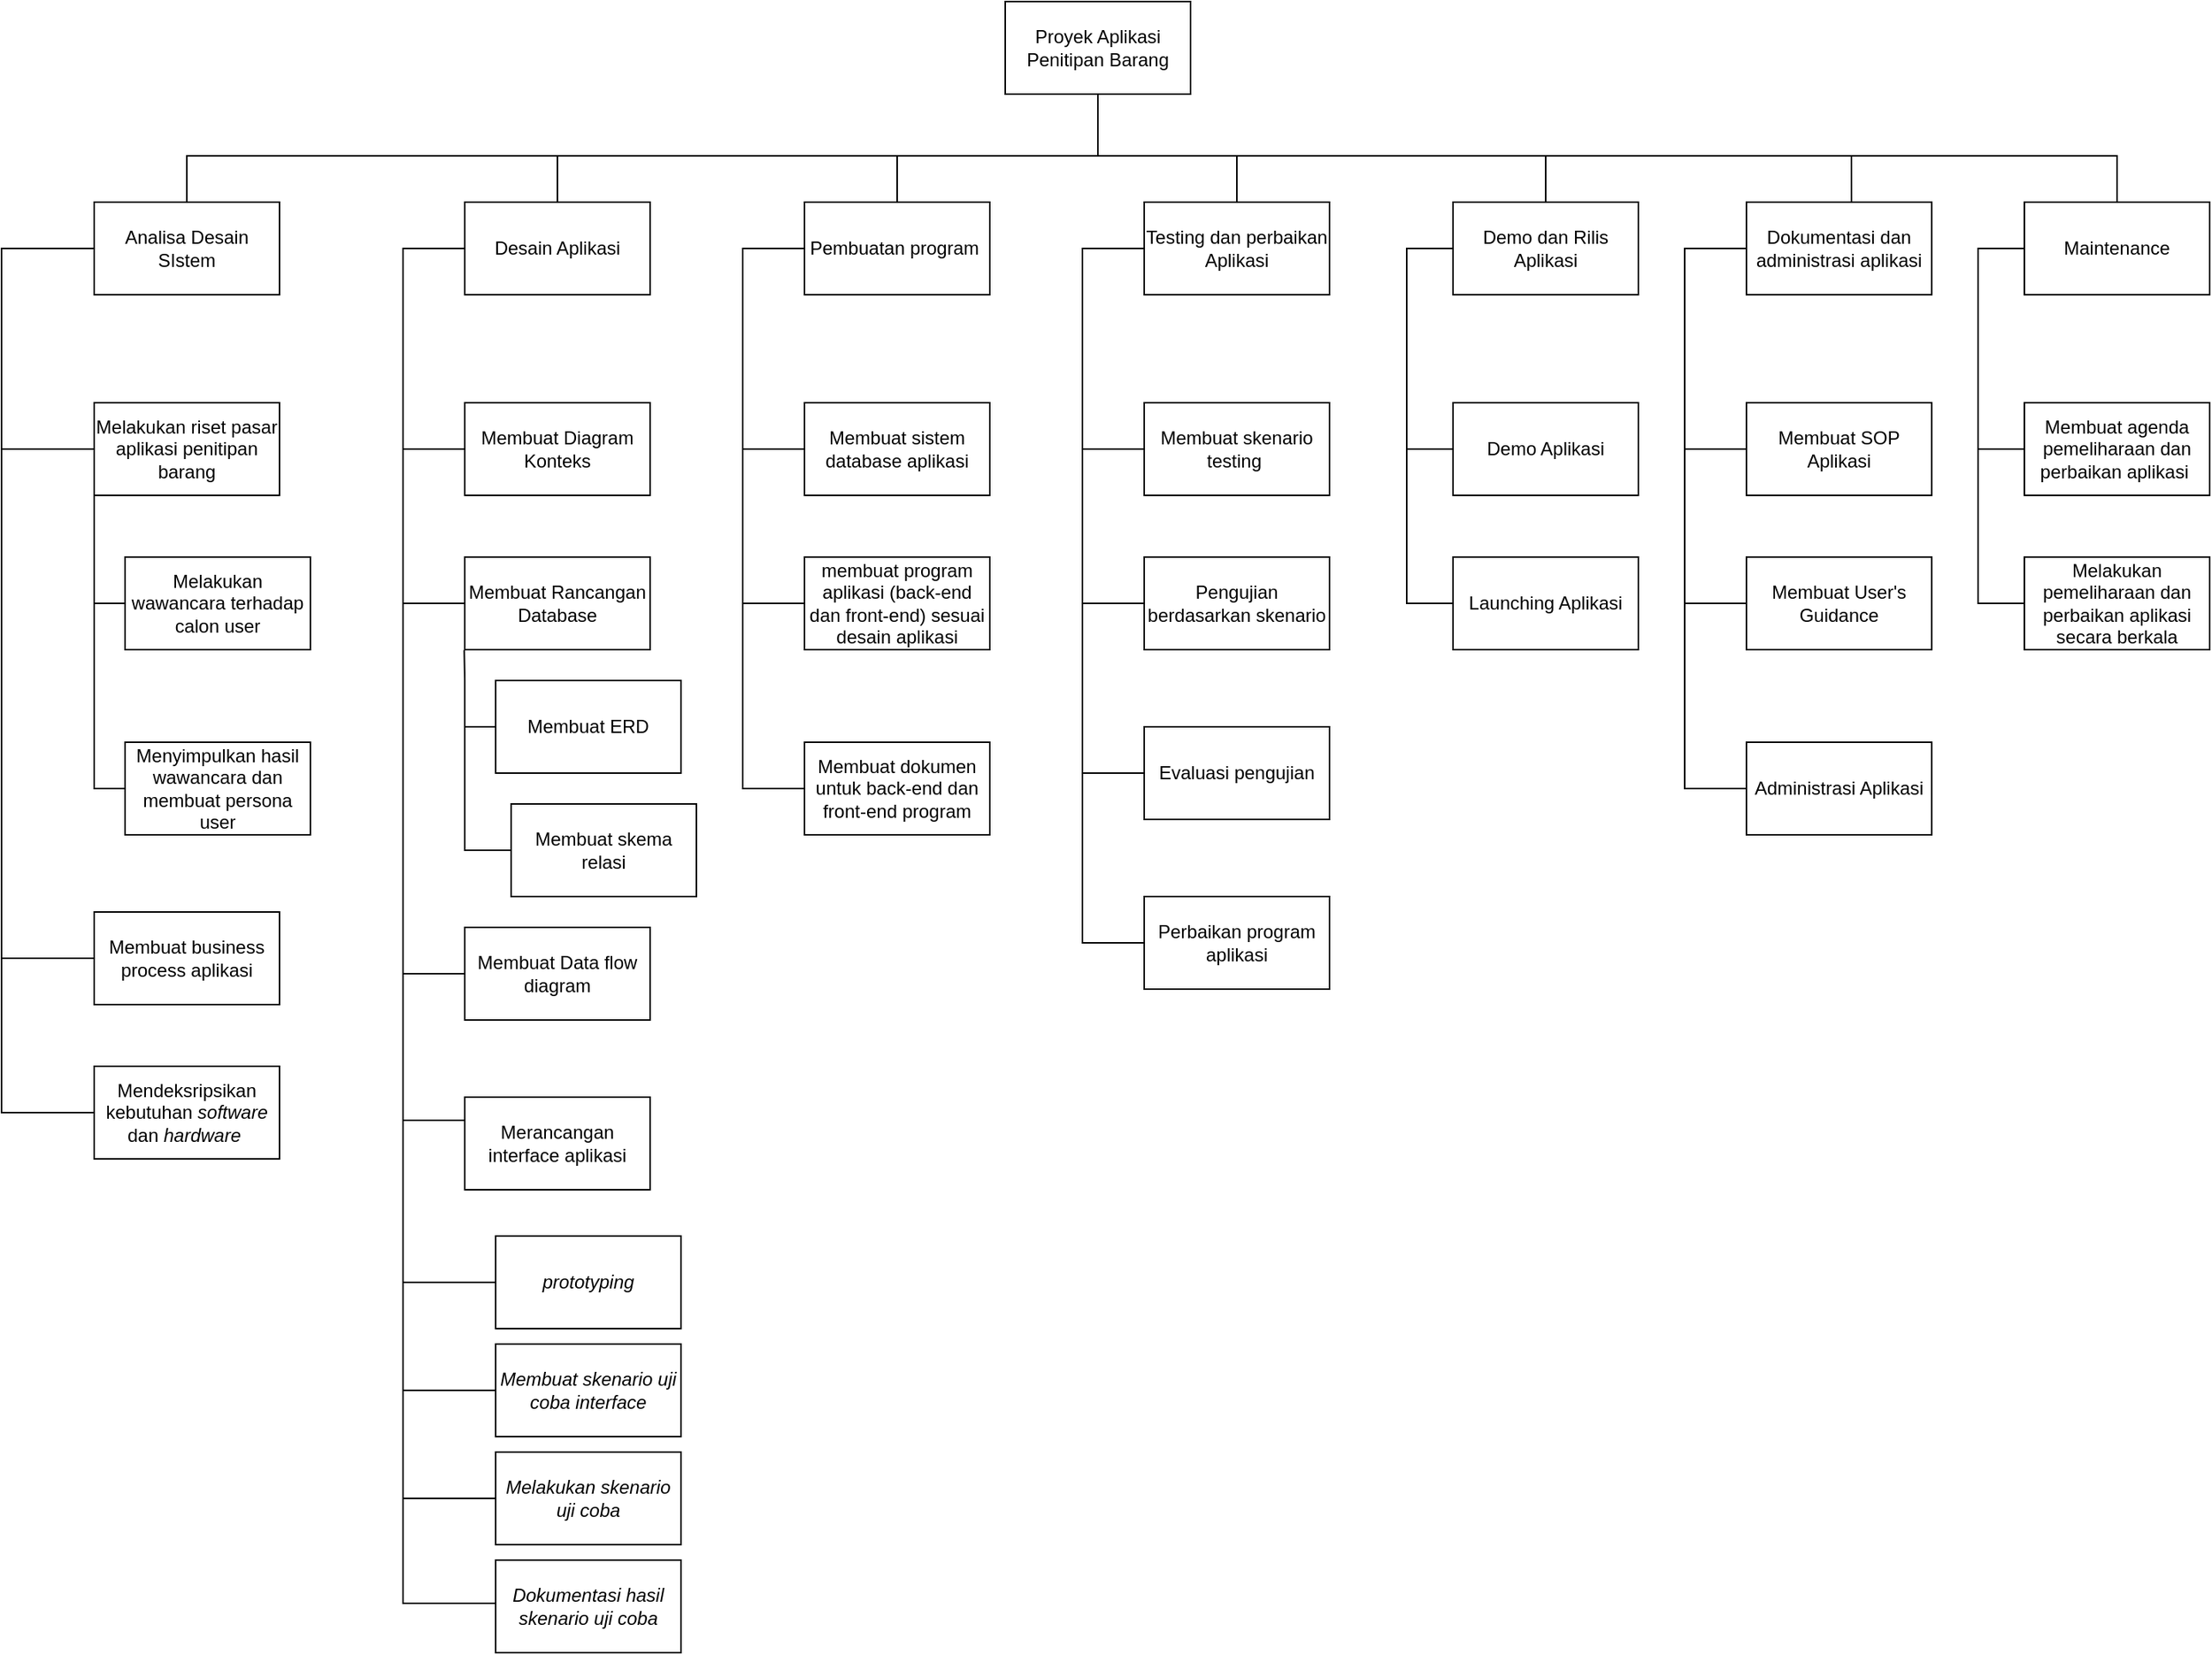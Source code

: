 <mxfile version="11.2.8" type="device" pages="1"><diagram id="cK-cBUdajxkViKrHZcuo" name="Page-1"><mxGraphModel dx="2060" dy="546" grid="1" gridSize="10" guides="1" tooltips="1" connect="1" arrows="1" fold="1" page="1" pageScale="1" pageWidth="850" pageHeight="1100" math="0" shadow="0"><root><mxCell id="0"/><mxCell id="1" parent="0"/><mxCell id="zrzX0vc5a6AIVkhoFI-c-1" value="Proyek Aplikasi Penitipan Barang" style="rounded=0;whiteSpace=wrap;html=1;" vertex="1" parent="1"><mxGeometry x="530" y="70" width="120" height="60" as="geometry"/></mxCell><mxCell id="zrzX0vc5a6AIVkhoFI-c-2" value="Analisa Desain SIstem" style="rounded=0;whiteSpace=wrap;html=1;" vertex="1" parent="1"><mxGeometry x="-60" y="200" width="120" height="60" as="geometry"/></mxCell><mxCell id="zrzX0vc5a6AIVkhoFI-c-4" value="Melakukan riset pasar aplikasi penitipan barang" style="rounded=0;whiteSpace=wrap;html=1;" vertex="1" parent="1"><mxGeometry x="-60" y="330" width="120" height="60" as="geometry"/></mxCell><mxCell id="zrzX0vc5a6AIVkhoFI-c-5" value="Melakukan wawancara terhadap calon user&lt;span style=&quot;font-family: &amp;#34;helvetica&amp;#34; , &amp;#34;arial&amp;#34; , sans-serif ; font-size: 0px ; white-space: nowrap&quot;&gt;%3CmxGraphModel%3E%3Croot%3E%3CmxCell%20id%3D%220%22%2F%3E%3CmxCell%20id%3D%221%22%20parent%3D%220%22%2F%3E%3CmxCell%20id%3D%222%22%20value%3D%22Melakukan%20riset%20pasar%20aplikasi%20penitipan%20barang%22%20style%3D%22rounded%3D0%3BwhiteSpace%3Dwrap%3Bhtml%3D1%3B%22%20vertex%3D%221%22%20parent%3D%221%22%3E%3CmxGeometry%20x%3D%22-170%22%20y%3D%22330%22%20width%3D%22120%22%20height%3D%2260%22%20as%3D%22geometry%22%2F%3E%3C%2FmxCell%3E%3C%2Froot%3E%3C%2FmxGraphModel%3E&lt;/span&gt;" style="rounded=0;whiteSpace=wrap;html=1;" vertex="1" parent="1"><mxGeometry x="-40" y="430" width="120" height="60" as="geometry"/></mxCell><mxCell id="zrzX0vc5a6AIVkhoFI-c-6" value="Menyimpulkan hasil wawancara dan membuat persona user" style="rounded=0;whiteSpace=wrap;html=1;" vertex="1" parent="1"><mxGeometry x="-40" y="550" width="120" height="60" as="geometry"/></mxCell><mxCell id="zrzX0vc5a6AIVkhoFI-c-7" value="" style="endArrow=none;html=1;entryX=0.5;entryY=1;entryDx=0;entryDy=0;exitX=0.5;exitY=0;exitDx=0;exitDy=0;rounded=0;" edge="1" parent="1" source="zrzX0vc5a6AIVkhoFI-c-2" target="zrzX0vc5a6AIVkhoFI-c-1"><mxGeometry width="50" height="50" relative="1" as="geometry"><mxPoint x="80" y="680" as="sourcePoint"/><mxPoint x="130" y="630" as="targetPoint"/><Array as="points"><mxPoint y="170"/><mxPoint x="590" y="170"/></Array></mxGeometry></mxCell><mxCell id="zrzX0vc5a6AIVkhoFI-c-9" value="" style="endArrow=none;html=1;entryX=0;entryY=0.5;entryDx=0;entryDy=0;exitX=0;exitY=0.5;exitDx=0;exitDy=0;rounded=0;" edge="1" parent="1" source="zrzX0vc5a6AIVkhoFI-c-4" target="zrzX0vc5a6AIVkhoFI-c-2"><mxGeometry width="50" height="50" relative="1" as="geometry"><mxPoint x="-150" y="370" as="sourcePoint"/><mxPoint x="-100" y="320" as="targetPoint"/><Array as="points"><mxPoint x="-120" y="360"/><mxPoint x="-120" y="300"/><mxPoint x="-120" y="230"/></Array></mxGeometry></mxCell><mxCell id="zrzX0vc5a6AIVkhoFI-c-10" value="" style="endArrow=none;html=1;exitX=0;exitY=0.5;exitDx=0;exitDy=0;rounded=0;" edge="1" parent="1" source="zrzX0vc5a6AIVkhoFI-c-5"><mxGeometry width="50" height="50" relative="1" as="geometry"><mxPoint x="-90" y="470" as="sourcePoint"/><mxPoint x="-60" y="389" as="targetPoint"/><Array as="points"><mxPoint x="-60" y="460"/></Array></mxGeometry></mxCell><mxCell id="zrzX0vc5a6AIVkhoFI-c-11" value="" style="endArrow=none;html=1;exitX=0;exitY=0.5;exitDx=0;exitDy=0;rounded=0;" edge="1" parent="1" source="zrzX0vc5a6AIVkhoFI-c-6"><mxGeometry width="50" height="50" relative="1" as="geometry"><mxPoint x="-60" y="590" as="sourcePoint"/><mxPoint x="-60" y="460" as="targetPoint"/><Array as="points"><mxPoint x="-60" y="580"/></Array></mxGeometry></mxCell><mxCell id="zrzX0vc5a6AIVkhoFI-c-12" value="Membuat business process aplikasi&lt;span style=&quot;font-family: &amp;#34;helvetica&amp;#34; , &amp;#34;arial&amp;#34; , sans-serif ; font-size: 0px ; white-space: nowrap&quot;&gt;%3CmxGraphModel%3E%3Croot%3E%3CmxCell%20id%3D%220%22%2F%3E%3CmxCell%20id%3D%221%22%20parent%3D%220%22%2F%3E%3CmxCell%20id%3D%222%22%20value%3D%22Melakukan%20wawancara%20terhadap%20calon%20user%26lt%3Bspan%20style%3D%26quot%3Bfont-family%3A%20%26amp%3B%2334%3Bhelvetica%26amp%3B%2334%3B%20%2C%20%26amp%3B%2334%3Barial%26amp%3B%2334%3B%20%2C%20sans-serif%20%3B%20font-size%3A%200px%20%3B%20white-space%3A%20nowrap%26quot%3B%26gt%3B%253CmxGraphModel%253E%253Croot%253E%253CmxCell%2520id%253D%25220%2522%252F%253E%253CmxCell%2520id%253D%25221%2522%2520parent%253D%25220%2522%252F%253E%253CmxCell%2520id%253D%25222%2522%2520value%253D%2522Melakukan%2520riset%2520pasar%2520aplikasi%2520penitipan%2520barang%2522%2520style%253D%2522rounded%253D0%253BwhiteSpace%253Dwrap%253Bhtml%253D1%253B%2522%2520vertex%253D%25221%2522%2520parent%253D%25221%2522%253E%253CmxGeometry%2520x%253D%2522-170%2522%2520y%253D%2522330%2522%2520width%253D%2522120%2522%2520height%253D%252260%2522%2520as%253D%2522geometry%2522%252F%253E%253C%252FmxCell%253E%253C%252Froot%253E%253C%252FmxGraphModel%253E%26lt%3B%2Fspan%26gt%3B%22%20style%3D%22rounded%3D0%3BwhiteSpace%3Dwrap%3Bhtml%3D1%3B%22%20vertex%3D%221%22%20parent%3D%221%22%3E%3CmxGeometry%20x%3D%22-170%22%20y%3D%22430%22%20width%3D%22120%22%20height%3D%2260%22%20as%3D%22geometry%22%2F%3E%3C%2FmxCell%3E%3C%2Froot%3E%3C%2FmxGraphModel%3E&lt;/span&gt;" style="rounded=0;whiteSpace=wrap;html=1;" vertex="1" parent="1"><mxGeometry x="-60" y="660" width="120" height="60" as="geometry"/></mxCell><mxCell id="zrzX0vc5a6AIVkhoFI-c-13" value="" style="endArrow=none;html=1;rounded=0;exitX=0;exitY=0.5;exitDx=0;exitDy=0;" edge="1" parent="1" source="zrzX0vc5a6AIVkhoFI-c-12"><mxGeometry width="50" height="50" relative="1" as="geometry"><mxPoint x="-60" y="730" as="sourcePoint"/><mxPoint x="-120" y="360" as="targetPoint"/><Array as="points"><mxPoint x="-120" y="690"/></Array></mxGeometry></mxCell><mxCell id="zrzX0vc5a6AIVkhoFI-c-14" value="Mendeksripsikan kebutuhan &lt;i&gt;software &lt;/i&gt;dan &lt;i&gt;hardware&amp;nbsp;&lt;/i&gt;" style="rounded=0;whiteSpace=wrap;html=1;" vertex="1" parent="1"><mxGeometry x="-60" y="760" width="120" height="60" as="geometry"/></mxCell><mxCell id="zrzX0vc5a6AIVkhoFI-c-15" value="" style="endArrow=none;html=1;exitX=0;exitY=0.5;exitDx=0;exitDy=0;rounded=0;" edge="1" parent="1" source="zrzX0vc5a6AIVkhoFI-c-14"><mxGeometry width="50" height="50" relative="1" as="geometry"><mxPoint x="-140" y="810" as="sourcePoint"/><mxPoint x="-120" y="690" as="targetPoint"/><Array as="points"><mxPoint x="-120" y="790"/></Array></mxGeometry></mxCell><mxCell id="zrzX0vc5a6AIVkhoFI-c-16" value="Desain Aplikasi" style="rounded=0;whiteSpace=wrap;html=1;" vertex="1" parent="1"><mxGeometry x="180" y="200" width="120" height="60" as="geometry"/></mxCell><mxCell id="zrzX0vc5a6AIVkhoFI-c-17" value="" style="endArrow=none;html=1;exitX=0.5;exitY=0;exitDx=0;exitDy=0;" edge="1" parent="1" source="zrzX0vc5a6AIVkhoFI-c-16"><mxGeometry width="50" height="50" relative="1" as="geometry"><mxPoint x="100" y="200" as="sourcePoint"/><mxPoint x="240" y="170" as="targetPoint"/></mxGeometry></mxCell><mxCell id="zrzX0vc5a6AIVkhoFI-c-18" value="Membuat Diagram Konteks" style="rounded=0;whiteSpace=wrap;html=1;" vertex="1" parent="1"><mxGeometry x="180" y="330" width="120" height="60" as="geometry"/></mxCell><mxCell id="zrzX0vc5a6AIVkhoFI-c-19" value="" style="endArrow=none;html=1;rounded=0;entryX=0;entryY=0.5;entryDx=0;entryDy=0;exitX=0;exitY=0.5;exitDx=0;exitDy=0;" edge="1" parent="1" source="zrzX0vc5a6AIVkhoFI-c-18" target="zrzX0vc5a6AIVkhoFI-c-16"><mxGeometry width="50" height="50" relative="1" as="geometry"><mxPoint x="40" y="360" as="sourcePoint"/><mxPoint x="38" y="223" as="targetPoint"/><Array as="points"><mxPoint x="140" y="360"/><mxPoint x="140" y="230"/></Array></mxGeometry></mxCell><mxCell id="zrzX0vc5a6AIVkhoFI-c-20" value="Membuat Rancangan Database" style="rounded=0;whiteSpace=wrap;html=1;" vertex="1" parent="1"><mxGeometry x="180" y="430" width="120" height="60" as="geometry"/></mxCell><mxCell id="zrzX0vc5a6AIVkhoFI-c-21" value="" style="endArrow=none;html=1;exitX=0;exitY=0.5;exitDx=0;exitDy=0;rounded=0;" edge="1" parent="1" source="zrzX0vc5a6AIVkhoFI-c-20"><mxGeometry width="50" height="50" relative="1" as="geometry"><mxPoint x="10" y="480" as="sourcePoint"/><mxPoint x="140" y="360" as="targetPoint"/><Array as="points"><mxPoint x="140" y="460"/></Array></mxGeometry></mxCell><mxCell id="zrzX0vc5a6AIVkhoFI-c-22" value="Membuat ERD" style="rounded=0;whiteSpace=wrap;html=1;" vertex="1" parent="1"><mxGeometry x="200" y="510" width="120" height="60" as="geometry"/></mxCell><mxCell id="zrzX0vc5a6AIVkhoFI-c-23" value="" style="endArrow=none;html=1;exitX=0;exitY=0.5;exitDx=0;exitDy=0;rounded=0;entryX=-0.003;entryY=1.004;entryDx=0;entryDy=0;entryPerimeter=0;" edge="1" parent="1" source="zrzX0vc5a6AIVkhoFI-c-22" target="zrzX0vc5a6AIVkhoFI-c-20"><mxGeometry width="50" height="50" relative="1" as="geometry"><mxPoint x="-20" y="580" as="sourcePoint"/><mxPoint x="30" y="488" as="targetPoint"/><Array as="points"><mxPoint x="180" y="540"/><mxPoint x="180" y="510"/></Array></mxGeometry></mxCell><mxCell id="zrzX0vc5a6AIVkhoFI-c-24" value="Membuat skema relasi" style="rounded=0;whiteSpace=wrap;html=1;" vertex="1" parent="1"><mxGeometry x="210" y="590" width="120" height="60" as="geometry"/></mxCell><mxCell id="zrzX0vc5a6AIVkhoFI-c-25" value="" style="endArrow=none;html=1;rounded=0;exitX=0;exitY=0.5;exitDx=0;exitDy=0;" edge="1" parent="1" source="zrzX0vc5a6AIVkhoFI-c-24"><mxGeometry width="50" height="50" relative="1" as="geometry"><mxPoint x="59" y="626" as="sourcePoint"/><mxPoint x="180" y="540" as="targetPoint"/><Array as="points"><mxPoint x="180" y="620"/><mxPoint x="180" y="570"/></Array></mxGeometry></mxCell><mxCell id="zrzX0vc5a6AIVkhoFI-c-26" value="" style="endArrow=none;html=1;rounded=0;exitX=0;exitY=0.5;exitDx=0;exitDy=0;" edge="1" parent="1" source="zrzX0vc5a6AIVkhoFI-c-27"><mxGeometry width="50" height="50" relative="1" as="geometry"><mxPoint x="40" y="700" as="sourcePoint"/><mxPoint x="140" y="460" as="targetPoint"/><Array as="points"><mxPoint x="140" y="700"/></Array></mxGeometry></mxCell><mxCell id="zrzX0vc5a6AIVkhoFI-c-27" value="Membuat Data flow diagram" style="rounded=0;whiteSpace=wrap;html=1;" vertex="1" parent="1"><mxGeometry x="180" y="670" width="120" height="60" as="geometry"/></mxCell><mxCell id="zrzX0vc5a6AIVkhoFI-c-30" value="" style="endArrow=none;html=1;rounded=0;exitX=0;exitY=0.25;exitDx=0;exitDy=0;" edge="1" parent="1" source="zrzX0vc5a6AIVkhoFI-c-31"><mxGeometry width="50" height="50" relative="1" as="geometry"><mxPoint x="40" y="800" as="sourcePoint"/><mxPoint x="140" y="700" as="targetPoint"/><Array as="points"><mxPoint x="140" y="795"/></Array></mxGeometry></mxCell><mxCell id="zrzX0vc5a6AIVkhoFI-c-31" value="Merancangan interface aplikasi" style="rounded=0;whiteSpace=wrap;html=1;" vertex="1" parent="1"><mxGeometry x="180" y="780" width="120" height="60" as="geometry"/></mxCell><mxCell id="zrzX0vc5a6AIVkhoFI-c-32" value="" style="endArrow=none;html=1;rounded=0;" edge="1" parent="1"><mxGeometry width="50" height="50" relative="1" as="geometry"><mxPoint x="201" y="900" as="sourcePoint"/><mxPoint x="140" y="790" as="targetPoint"/><Array as="points"><mxPoint x="140" y="900"/></Array></mxGeometry></mxCell><mxCell id="zrzX0vc5a6AIVkhoFI-c-33" value="&lt;i&gt;prototyping&lt;/i&gt;" style="rounded=0;whiteSpace=wrap;html=1;" vertex="1" parent="1"><mxGeometry x="200" y="870" width="120" height="60" as="geometry"/></mxCell><mxCell id="zrzX0vc5a6AIVkhoFI-c-34" value="&lt;i&gt;Membuat skenario uji coba interface&lt;/i&gt;" style="rounded=0;whiteSpace=wrap;html=1;" vertex="1" parent="1"><mxGeometry x="200" y="940" width="120" height="60" as="geometry"/></mxCell><mxCell id="zrzX0vc5a6AIVkhoFI-c-35" value="" style="endArrow=none;html=1;rounded=0;exitX=0;exitY=0.5;exitDx=0;exitDy=0;" edge="1" parent="1" source="zrzX0vc5a6AIVkhoFI-c-34"><mxGeometry width="50" height="50" relative="1" as="geometry"><mxPoint x="211" y="910" as="sourcePoint"/><mxPoint x="140" y="900" as="targetPoint"/><Array as="points"><mxPoint x="140" y="970"/></Array></mxGeometry></mxCell><mxCell id="zrzX0vc5a6AIVkhoFI-c-36" value="&lt;i&gt;Melakukan skenario uji coba&lt;/i&gt;" style="rounded=0;whiteSpace=wrap;html=1;" vertex="1" parent="1"><mxGeometry x="200" y="1010" width="120" height="60" as="geometry"/></mxCell><mxCell id="zrzX0vc5a6AIVkhoFI-c-37" value="" style="endArrow=none;html=1;rounded=0;exitX=0;exitY=0.5;exitDx=0;exitDy=0;" edge="1" parent="1" source="zrzX0vc5a6AIVkhoFI-c-36"><mxGeometry width="50" height="50" relative="1" as="geometry"><mxPoint x="210" y="980" as="sourcePoint"/><mxPoint x="140" y="970" as="targetPoint"/><Array as="points"><mxPoint x="140" y="1040"/></Array></mxGeometry></mxCell><mxCell id="zrzX0vc5a6AIVkhoFI-c-38" value="&lt;i&gt;Dokumentasi hasil skenario uji coba&lt;/i&gt;" style="rounded=0;whiteSpace=wrap;html=1;" vertex="1" parent="1"><mxGeometry x="200" y="1080" width="120" height="60" as="geometry"/></mxCell><mxCell id="zrzX0vc5a6AIVkhoFI-c-39" value="" style="endArrow=none;html=1;rounded=0;" edge="1" parent="1"><mxGeometry width="50" height="50" relative="1" as="geometry"><mxPoint x="200" y="1108" as="sourcePoint"/><mxPoint x="140" y="1040" as="targetPoint"/><Array as="points"><mxPoint x="140" y="1108"/></Array></mxGeometry></mxCell><mxCell id="zrzX0vc5a6AIVkhoFI-c-40" value="Pembuatan program&amp;nbsp;" style="rounded=0;whiteSpace=wrap;html=1;" vertex="1" parent="1"><mxGeometry x="400" y="200" width="120" height="60" as="geometry"/></mxCell><mxCell id="zrzX0vc5a6AIVkhoFI-c-41" value="" style="endArrow=none;html=1;exitX=0.5;exitY=0;exitDx=0;exitDy=0;" edge="1" parent="1" source="zrzX0vc5a6AIVkhoFI-c-40"><mxGeometry width="50" height="50" relative="1" as="geometry"><mxPoint x="250" y="210" as="sourcePoint"/><mxPoint x="460" y="170" as="targetPoint"/></mxGeometry></mxCell><mxCell id="zrzX0vc5a6AIVkhoFI-c-42" value="Membuat sistem database aplikasi" style="rounded=0;whiteSpace=wrap;html=1;" vertex="1" parent="1"><mxGeometry x="400" y="330" width="120" height="60" as="geometry"/></mxCell><mxCell id="zrzX0vc5a6AIVkhoFI-c-43" value="" style="endArrow=none;html=1;entryX=0;entryY=0.5;entryDx=0;entryDy=0;exitX=0;exitY=0.5;exitDx=0;exitDy=0;rounded=0;" edge="1" parent="1" source="zrzX0vc5a6AIVkhoFI-c-42" target="zrzX0vc5a6AIVkhoFI-c-40"><mxGeometry width="50" height="50" relative="1" as="geometry"><mxPoint x="370" y="370" as="sourcePoint"/><mxPoint x="390" y="230" as="targetPoint"/><Array as="points"><mxPoint x="360" y="360"/><mxPoint x="360" y="230"/></Array></mxGeometry></mxCell><mxCell id="zrzX0vc5a6AIVkhoFI-c-44" value="membuat program aplikasi (back-end dan front-end) sesuai desain aplikasi" style="rounded=0;whiteSpace=wrap;html=1;" vertex="1" parent="1"><mxGeometry x="400" y="430" width="120" height="60" as="geometry"/></mxCell><mxCell id="zrzX0vc5a6AIVkhoFI-c-45" value="" style="endArrow=none;html=1;exitX=0;exitY=0.5;exitDx=0;exitDy=0;rounded=0;" edge="1" parent="1" source="zrzX0vc5a6AIVkhoFI-c-44"><mxGeometry width="50" height="50" relative="1" as="geometry"><mxPoint x="410" y="370" as="sourcePoint"/><mxPoint x="360" y="360" as="targetPoint"/><Array as="points"><mxPoint x="360" y="460"/><mxPoint x="360" y="430"/></Array></mxGeometry></mxCell><mxCell id="zrzX0vc5a6AIVkhoFI-c-46" value="Membuat dokumen untuk back-end dan front-end program" style="rounded=0;whiteSpace=wrap;html=1;" vertex="1" parent="1"><mxGeometry x="400" y="550" width="120" height="60" as="geometry"/></mxCell><mxCell id="zrzX0vc5a6AIVkhoFI-c-47" value="" style="endArrow=none;html=1;exitX=0;exitY=0.5;exitDx=0;exitDy=0;rounded=0;" edge="1" parent="1" source="zrzX0vc5a6AIVkhoFI-c-46"><mxGeometry width="50" height="50" relative="1" as="geometry"><mxPoint x="410" y="470" as="sourcePoint"/><mxPoint x="360" y="460" as="targetPoint"/><Array as="points"><mxPoint x="380" y="580"/><mxPoint x="360" y="580"/></Array></mxGeometry></mxCell><mxCell id="zrzX0vc5a6AIVkhoFI-c-48" value="Testing dan perbaikan Aplikasi" style="rounded=0;whiteSpace=wrap;html=1;" vertex="1" parent="1"><mxGeometry x="620" y="200" width="120" height="60" as="geometry"/></mxCell><mxCell id="zrzX0vc5a6AIVkhoFI-c-49" value="" style="endArrow=none;html=1;entryX=0.5;entryY=0;entryDx=0;entryDy=0;rounded=0;" edge="1" parent="1" target="zrzX0vc5a6AIVkhoFI-c-48"><mxGeometry width="50" height="50" relative="1" as="geometry"><mxPoint x="460" y="170" as="sourcePoint"/><mxPoint x="590" y="150" as="targetPoint"/><Array as="points"><mxPoint x="680" y="170"/></Array></mxGeometry></mxCell><mxCell id="zrzX0vc5a6AIVkhoFI-c-50" value="Membuat skenario testing&amp;nbsp;" style="rounded=0;whiteSpace=wrap;html=1;" vertex="1" parent="1"><mxGeometry x="620" y="330" width="120" height="60" as="geometry"/></mxCell><mxCell id="zrzX0vc5a6AIVkhoFI-c-51" value="" style="endArrow=none;html=1;entryX=0;entryY=0.5;entryDx=0;entryDy=0;exitX=0;exitY=0.5;exitDx=0;exitDy=0;rounded=0;" edge="1" parent="1" source="zrzX0vc5a6AIVkhoFI-c-50" target="zrzX0vc5a6AIVkhoFI-c-48"><mxGeometry width="50" height="50" relative="1" as="geometry"><mxPoint x="380" y="790" as="sourcePoint"/><mxPoint x="400" y="720" as="targetPoint"/><Array as="points"><mxPoint x="580" y="360"/><mxPoint x="580" y="230"/></Array></mxGeometry></mxCell><mxCell id="zrzX0vc5a6AIVkhoFI-c-52" value="Pengujian berdasarkan skenario" style="rounded=0;whiteSpace=wrap;html=1;" vertex="1" parent="1"><mxGeometry x="620" y="430" width="120" height="60" as="geometry"/></mxCell><mxCell id="zrzX0vc5a6AIVkhoFI-c-53" value="" style="endArrow=none;html=1;exitX=0;exitY=0.5;exitDx=0;exitDy=0;rounded=0;" edge="1" parent="1" source="zrzX0vc5a6AIVkhoFI-c-52"><mxGeometry width="50" height="50" relative="1" as="geometry"><mxPoint x="630" y="370" as="sourcePoint"/><mxPoint x="580" y="360" as="targetPoint"/><Array as="points"><mxPoint x="580" y="460"/></Array></mxGeometry></mxCell><mxCell id="zrzX0vc5a6AIVkhoFI-c-54" value="Evaluasi pengujian" style="rounded=0;whiteSpace=wrap;html=1;" vertex="1" parent="1"><mxGeometry x="620" y="540" width="120" height="60" as="geometry"/></mxCell><mxCell id="zrzX0vc5a6AIVkhoFI-c-55" value="" style="endArrow=none;html=1;exitX=0;exitY=0.5;exitDx=0;exitDy=0;rounded=0;" edge="1" parent="1" source="zrzX0vc5a6AIVkhoFI-c-54"><mxGeometry width="50" height="50" relative="1" as="geometry"><mxPoint x="630" y="470" as="sourcePoint"/><mxPoint x="580" y="460" as="targetPoint"/><Array as="points"><mxPoint x="580" y="570"/></Array></mxGeometry></mxCell><mxCell id="zrzX0vc5a6AIVkhoFI-c-56" value="Perbaikan program aplikasi" style="rounded=0;whiteSpace=wrap;html=1;" vertex="1" parent="1"><mxGeometry x="620" y="650" width="120" height="60" as="geometry"/></mxCell><mxCell id="zrzX0vc5a6AIVkhoFI-c-57" value="" style="endArrow=none;html=1;exitX=0;exitY=0.5;exitDx=0;exitDy=0;rounded=0;" edge="1" parent="1" source="zrzX0vc5a6AIVkhoFI-c-56"><mxGeometry width="50" height="50" relative="1" as="geometry"><mxPoint x="630" y="580.0" as="sourcePoint"/><mxPoint x="580" y="570" as="targetPoint"/><Array as="points"><mxPoint x="580" y="680"/></Array></mxGeometry></mxCell><mxCell id="zrzX0vc5a6AIVkhoFI-c-58" value="Demo dan Rilis Aplikasi" style="rounded=0;whiteSpace=wrap;html=1;" vertex="1" parent="1"><mxGeometry x="820" y="200" width="120" height="60" as="geometry"/></mxCell><mxCell id="zrzX0vc5a6AIVkhoFI-c-59" value="" style="endArrow=none;html=1;entryX=0.5;entryY=0;entryDx=0;entryDy=0;rounded=0;" edge="1" parent="1" target="zrzX0vc5a6AIVkhoFI-c-58"><mxGeometry width="50" height="50" relative="1" as="geometry"><mxPoint x="680" y="170" as="sourcePoint"/><mxPoint x="690" y="210.0" as="targetPoint"/><Array as="points"><mxPoint x="880" y="170"/></Array></mxGeometry></mxCell><mxCell id="zrzX0vc5a6AIVkhoFI-c-60" value="Demo Aplikasi" style="rounded=0;whiteSpace=wrap;html=1;" vertex="1" parent="1"><mxGeometry x="820" y="330" width="120" height="60" as="geometry"/></mxCell><mxCell id="zrzX0vc5a6AIVkhoFI-c-61" value="" style="endArrow=none;html=1;entryX=0;entryY=0.5;entryDx=0;entryDy=0;exitX=0;exitY=0.5;exitDx=0;exitDy=0;rounded=0;" edge="1" parent="1" source="zrzX0vc5a6AIVkhoFI-c-60" target="zrzX0vc5a6AIVkhoFI-c-58"><mxGeometry width="50" height="50" relative="1" as="geometry"><mxPoint x="630" y="370" as="sourcePoint"/><mxPoint x="630" y="240.0" as="targetPoint"/><Array as="points"><mxPoint x="790" y="360"/><mxPoint x="790" y="230"/></Array></mxGeometry></mxCell><mxCell id="zrzX0vc5a6AIVkhoFI-c-62" value="Launching Aplikasi" style="rounded=0;whiteSpace=wrap;html=1;" vertex="1" parent="1"><mxGeometry x="820" y="430" width="120" height="60" as="geometry"/></mxCell><mxCell id="zrzX0vc5a6AIVkhoFI-c-63" value="" style="endArrow=none;html=1;exitX=0;exitY=0.5;exitDx=0;exitDy=0;rounded=0;" edge="1" parent="1" source="zrzX0vc5a6AIVkhoFI-c-62"><mxGeometry width="50" height="50" relative="1" as="geometry"><mxPoint x="830" y="370" as="sourcePoint"/><mxPoint x="790" y="360" as="targetPoint"/><Array as="points"><mxPoint x="790" y="460"/><mxPoint x="790" y="360"/></Array></mxGeometry></mxCell><mxCell id="zrzX0vc5a6AIVkhoFI-c-64" value="Dokumentasi dan administrasi aplikasi" style="rounded=0;whiteSpace=wrap;html=1;" vertex="1" parent="1"><mxGeometry x="1010" y="200" width="120" height="60" as="geometry"/></mxCell><mxCell id="zrzX0vc5a6AIVkhoFI-c-65" value="" style="endArrow=none;html=1;entryX=0.567;entryY=0.001;entryDx=0;entryDy=0;rounded=0;entryPerimeter=0;" edge="1" parent="1" target="zrzX0vc5a6AIVkhoFI-c-64"><mxGeometry width="50" height="50" relative="1" as="geometry"><mxPoint x="880" y="170" as="sourcePoint"/><mxPoint x="890" y="210.0" as="targetPoint"/><Array as="points"><mxPoint x="1078" y="170"/></Array></mxGeometry></mxCell><mxCell id="zrzX0vc5a6AIVkhoFI-c-66" value="Membuat SOP Aplikasi" style="rounded=0;whiteSpace=wrap;html=1;" vertex="1" parent="1"><mxGeometry x="1010" y="330" width="120" height="60" as="geometry"/></mxCell><mxCell id="zrzX0vc5a6AIVkhoFI-c-67" value="" style="endArrow=none;html=1;exitX=0;exitY=0.5;exitDx=0;exitDy=0;rounded=0;entryX=0;entryY=0.5;entryDx=0;entryDy=0;" edge="1" parent="1" source="zrzX0vc5a6AIVkhoFI-c-66" target="zrzX0vc5a6AIVkhoFI-c-64"><mxGeometry width="50" height="50" relative="1" as="geometry"><mxPoint x="830" y="370" as="sourcePoint"/><mxPoint x="1010" y="231" as="targetPoint"/><Array as="points"><mxPoint x="970" y="360"/><mxPoint x="970" y="230"/></Array></mxGeometry></mxCell><mxCell id="zrzX0vc5a6AIVkhoFI-c-68" value="Membuat User's Guidance" style="rounded=0;whiteSpace=wrap;html=1;" vertex="1" parent="1"><mxGeometry x="1010" y="430" width="120" height="60" as="geometry"/></mxCell><mxCell id="zrzX0vc5a6AIVkhoFI-c-69" value="" style="endArrow=none;html=1;exitX=0;exitY=0.5;exitDx=0;exitDy=0;rounded=0;" edge="1" parent="1" source="zrzX0vc5a6AIVkhoFI-c-68"><mxGeometry width="50" height="50" relative="1" as="geometry"><mxPoint x="950" y="490" as="sourcePoint"/><mxPoint x="970" y="360" as="targetPoint"/><Array as="points"><mxPoint x="970" y="460"/></Array></mxGeometry></mxCell><mxCell id="zrzX0vc5a6AIVkhoFI-c-70" value="Administrasi Aplikasi" style="rounded=0;whiteSpace=wrap;html=1;" vertex="1" parent="1"><mxGeometry x="1010" y="550" width="120" height="60" as="geometry"/></mxCell><mxCell id="zrzX0vc5a6AIVkhoFI-c-71" value="" style="endArrow=none;html=1;exitX=0;exitY=0.5;exitDx=0;exitDy=0;rounded=0;" edge="1" parent="1" source="zrzX0vc5a6AIVkhoFI-c-70"><mxGeometry width="50" height="50" relative="1" as="geometry"><mxPoint x="1020" y="470" as="sourcePoint"/><mxPoint x="970" y="460" as="targetPoint"/><Array as="points"><mxPoint x="970" y="580"/></Array></mxGeometry></mxCell><mxCell id="zrzX0vc5a6AIVkhoFI-c-72" value="Maintenance" style="rounded=0;whiteSpace=wrap;html=1;" vertex="1" parent="1"><mxGeometry x="1190" y="200" width="120" height="60" as="geometry"/></mxCell><mxCell id="zrzX0vc5a6AIVkhoFI-c-73" value="" style="endArrow=none;html=1;entryX=0.5;entryY=0;entryDx=0;entryDy=0;rounded=0;" edge="1" parent="1" target="zrzX0vc5a6AIVkhoFI-c-72"><mxGeometry width="50" height="50" relative="1" as="geometry"><mxPoint x="1070" y="170" as="sourcePoint"/><mxPoint x="1250" y="160" as="targetPoint"/><Array as="points"><mxPoint x="1250" y="170"/></Array></mxGeometry></mxCell><mxCell id="zrzX0vc5a6AIVkhoFI-c-74" value="Membuat agenda pemeliharaan dan perbaikan aplikasi&amp;nbsp;" style="rounded=0;whiteSpace=wrap;html=1;" vertex="1" parent="1"><mxGeometry x="1190" y="330" width="120" height="60" as="geometry"/></mxCell><mxCell id="zrzX0vc5a6AIVkhoFI-c-75" value="" style="endArrow=none;html=1;entryX=0;entryY=0.5;entryDx=0;entryDy=0;exitX=0;exitY=0.5;exitDx=0;exitDy=0;rounded=0;" edge="1" parent="1" source="zrzX0vc5a6AIVkhoFI-c-74" target="zrzX0vc5a6AIVkhoFI-c-72"><mxGeometry width="50" height="50" relative="1" as="geometry"><mxPoint x="1140" y="340" as="sourcePoint"/><mxPoint x="1190" y="290" as="targetPoint"/><Array as="points"><mxPoint x="1160" y="360"/><mxPoint x="1160" y="230"/></Array></mxGeometry></mxCell><mxCell id="zrzX0vc5a6AIVkhoFI-c-76" value="Melakukan pemeliharaan dan perbaikan aplikasi secara berkala" style="rounded=0;whiteSpace=wrap;html=1;" vertex="1" parent="1"><mxGeometry x="1190" y="430" width="120" height="60" as="geometry"/></mxCell><mxCell id="zrzX0vc5a6AIVkhoFI-c-77" value="" style="endArrow=none;html=1;exitX=0;exitY=0.5;exitDx=0;exitDy=0;rounded=0;" edge="1" parent="1" source="zrzX0vc5a6AIVkhoFI-c-76"><mxGeometry width="50" height="50" relative="1" as="geometry"><mxPoint x="1150" y="500" as="sourcePoint"/><mxPoint x="1160" y="360" as="targetPoint"/><Array as="points"><mxPoint x="1160" y="460"/></Array></mxGeometry></mxCell></root></mxGraphModel></diagram></mxfile>
